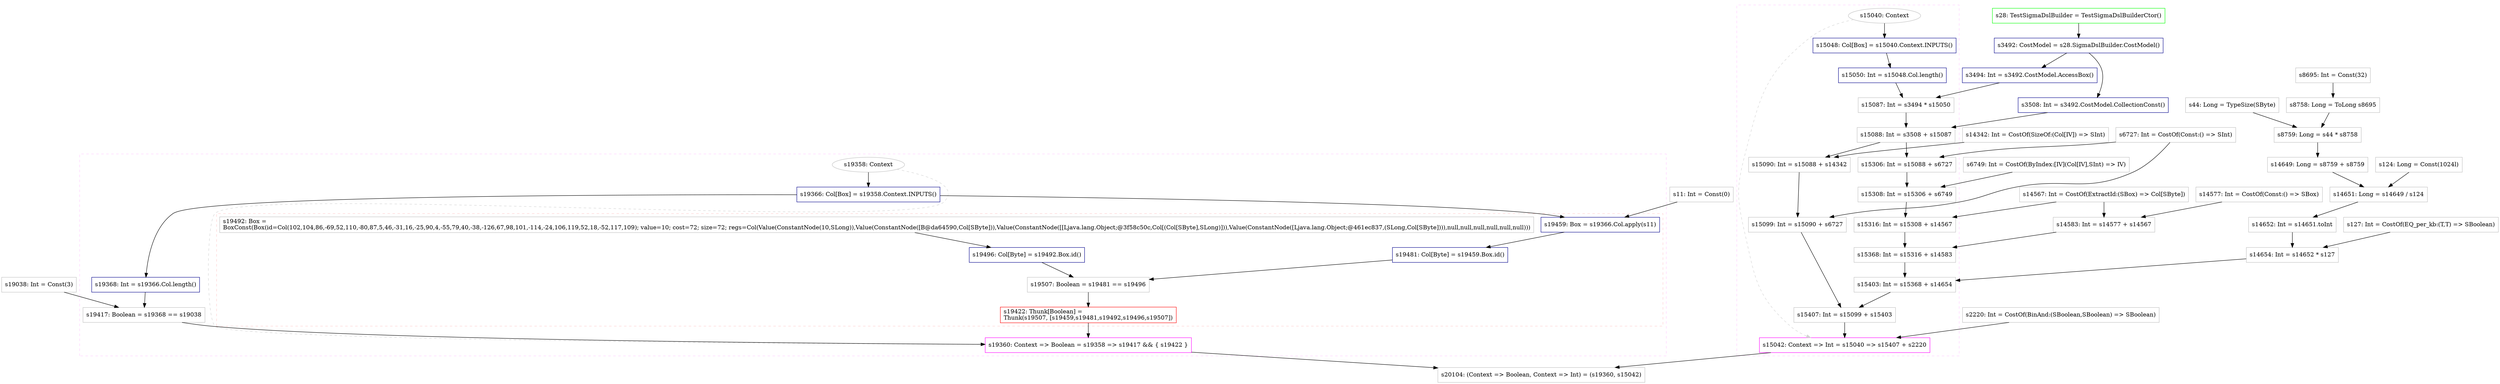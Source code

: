 digraph "prove_prop2" {
concentrate=true
node [style=filled, fillcolor=orangered]

"s19038" [
label="s19038: Int = Const(3)"
shape=box, color=gray, tooltip="s19038:Int", style=filled, fillcolor=white
]
"s11" [
label="s11: Int = Const(0)"
shape=box, color=gray, tooltip="s11:Int", style=filled, fillcolor=white
]
subgraph cluster_s19360 {
style=dashed; color="#FFCCFF"
"s19358" [
label="s19358: Context"
shape=oval, color=gray, tooltip="s19358:Context", style=filled, fillcolor=white
]
"s19360" [
label="s19360: Context => Boolean = s19358 => s19417 && { s19422 }"
shape=box, color=magenta, tooltip="s19360:Context => Boolean", style=filled, fillcolor=white
]
{rank=source; s19358}
"s19366" [
label="s19366: Col[Box] = s19358.Context.INPUTS()"
shape=box, color=darkblue, tooltip="s19366:Col[Box]", style=filled, fillcolor=white
]
"s19368" [
label="s19368: Int = s19366.Col.length()"
shape=box, color=darkblue, tooltip="s19368:Int", style=filled, fillcolor=white
]
"s19417" [
label="s19417: Boolean = s19368 == s19038"
shape=box, color=gray, tooltip="s19417:Boolean", style=filled, fillcolor=white
]
subgraph cluster_s19422 {
style=dashed; color="#FFCCCC"
"s19422" [
label="s19422: Thunk[Boolean] =\lThunk(s19507, [s19459,s19481,s19492,s19496,s19507])\l"
shape=box, color=red, tooltip="s19422:Thunk[Boolean]", style=filled, fillcolor=white
]
"s19459" [
label="s19459: Box = s19366.Col.apply(s11)"
shape=box, color=darkblue, tooltip="s19459:Box", style=filled, fillcolor=white
]
"s19481" [
label="s19481: Col[Byte] = s19459.Box.id()"
shape=box, color=darkblue, tooltip="s19481:Col[Byte]", style=filled, fillcolor=white
]
"s19492" [
label="s19492: Box =\lBoxConst(Box(id=Col(102,104,86,-69,52,110,-80,87,5,46,-31,16,-25,90,4,-55,79,40,-38,-126,67,98,101,-114,-24,106,119,52,18,-52,117,109); value=10; cost=72; size=72; regs=Col(Value(ConstantNode(10,SLong)),Value(ConstantNode([B@da64590,Col[SByte])),Value(ConstantNode([[Ljava.lang.Object;@3f58c50c,Col[(Col[SByte],SLong)])),Value(ConstantNode([Ljava.lang.Object;@461ec837,(SLong,Col[SByte]))),null,null,null,null,null,null)))\l"
shape=box, color=gray, tooltip="s19492:Box", style=filled, fillcolor=white
]
"s19496" [
label="s19496: Col[Byte] = s19492.Box.id()"
shape=box, color=darkblue, tooltip="s19496:Col[Byte]", style=filled, fillcolor=white
]
"s19507" [
label="s19507: Boolean = s19481 == s19496"
shape=box, color=gray, tooltip="s19507:Boolean", style=filled, fillcolor=white
]
{rank=sink; s19422}
}
{rank=sink; s19360}
}
"s6727" [
label="s6727: Int = CostOf(Const:() => SInt)"
shape=box, color=gray, tooltip="s6727:Int", style=filled, fillcolor=white
]
"s6749" [
label="s6749: Int = CostOf(ByIndex:[IV](Col[IV],SInt) => IV)"
shape=box, color=gray, tooltip="s6749:Int", style=filled, fillcolor=white
]
"s44" [
label="s44: Long = TypeSize(SByte)"
shape=box, color=gray, tooltip="s44:Long", style=filled, fillcolor=white
]
"s8695" [
label="s8695: Int = Const(32)"
shape=box, color=gray, tooltip="s8695:Int", style=filled, fillcolor=white
]
"s8758" [
label="s8758: Long = ToLong s8695"
shape=box, color=gray, tooltip="s8758:Long", style=filled, fillcolor=white
]
"s8759" [
label="s8759: Long = s44 * s8758"
shape=box, color=gray, tooltip="s8759:Long", style=filled, fillcolor=white
]
"s14649" [
label="s14649: Long = s8759 + s8759"
shape=box, color=gray, tooltip="s14649:Long", style=filled, fillcolor=white
]
"s124" [
label="s124: Long = Const(1024l)"
shape=box, color=gray, tooltip="s124:Long", style=filled, fillcolor=white
]
"s14651" [
label="s14651: Long = s14649 / s124"
shape=box, color=gray, tooltip="s14651:Long", style=filled, fillcolor=white
]
"s14652" [
label="s14652: Int = s14651.toInt"
shape=box, color=gray, tooltip="s14652:Int", style=filled, fillcolor=white
]
"s127" [
label="s127: Int = CostOf(EQ_per_kb:(T,T) => SBoolean)"
shape=box, color=gray, tooltip="s127:Int", style=filled, fillcolor=white
]
"s14654" [
label="s14654: Int = s14652 * s127"
shape=box, color=gray, tooltip="s14654:Int", style=filled, fillcolor=white
]
"s14342" [
label="s14342: Int = CostOf(SizeOf:(Col[IV]) => SInt)"
shape=box, color=gray, tooltip="s14342:Int", style=filled, fillcolor=white
]
"s28" [
label="s28: TestSigmaDslBuilder = TestSigmaDslBuilderCtor()"
shape=box, color=green, tooltip="s28:TestSigmaDslBuilder", style=filled, fillcolor=white
]
"s3492" [
label="s3492: CostModel = s28.SigmaDslBuilder.CostModel()"
shape=box, color=darkblue, tooltip="s3492:CostModel", style=filled, fillcolor=white
]
"s3508" [
label="s3508: Int = s3492.CostModel.CollectionConst()"
shape=box, color=darkblue, tooltip="s3508:Int", style=filled, fillcolor=white
]
"s2220" [
label="s2220: Int = CostOf(BinAnd:(SBoolean,SBoolean) => SBoolean)"
shape=box, color=gray, tooltip="s2220:Int", style=filled, fillcolor=white
]
"s14567" [
label="s14567: Int = CostOf(ExtractId:(SBox) => Col[SByte])"
shape=box, color=gray, tooltip="s14567:Int", style=filled, fillcolor=white
]
"s3494" [
label="s3494: Int = s3492.CostModel.AccessBox()"
shape=box, color=darkblue, tooltip="s3494:Int", style=filled, fillcolor=white
]
"s14577" [
label="s14577: Int = CostOf(Const:() => SBox)"
shape=box, color=gray, tooltip="s14577:Int", style=filled, fillcolor=white
]
"s14583" [
label="s14583: Int = s14577 + s14567"
shape=box, color=gray, tooltip="s14583:Int", style=filled, fillcolor=white
]
subgraph cluster_s15042 {
style=dashed; color="#FFCCFF"
"s15040" [
label="s15040: Context"
shape=oval, color=gray, tooltip="s15040:Context", style=filled, fillcolor=white
]
"s15042" [
label="s15042: Context => Int = s15040 => s15407 + s2220"
shape=box, color=magenta, tooltip="s15042:Context => Int", style=filled, fillcolor=white
]
{rank=source; s15040}
"s15048" [
label="s15048: Col[Box] = s15040.Context.INPUTS()"
shape=box, color=darkblue, tooltip="s15048:Col[Box]", style=filled, fillcolor=white
]
"s15050" [
label="s15050: Int = s15048.Col.length()"
shape=box, color=darkblue, tooltip="s15050:Int", style=filled, fillcolor=white
]
"s15087" [
label="s15087: Int = s3494 * s15050"
shape=box, color=gray, tooltip="s15087:Int", style=filled, fillcolor=white
]
"s15088" [
label="s15088: Int = s3508 + s15087"
shape=box, color=gray, tooltip="s15088:Int", style=filled, fillcolor=white
]
"s15090" [
label="s15090: Int = s15088 + s14342"
shape=box, color=gray, tooltip="s15090:Int", style=filled, fillcolor=white
]
"s15099" [
label="s15099: Int = s15090 + s6727"
shape=box, color=gray, tooltip="s15099:Int", style=filled, fillcolor=white
]
"s15306" [
label="s15306: Int = s15088 + s6727"
shape=box, color=gray, tooltip="s15306:Int", style=filled, fillcolor=white
]
"s15308" [
label="s15308: Int = s15306 + s6749"
shape=box, color=gray, tooltip="s15308:Int", style=filled, fillcolor=white
]
"s15316" [
label="s15316: Int = s15308 + s14567"
shape=box, color=gray, tooltip="s15316:Int", style=filled, fillcolor=white
]
"s15368" [
label="s15368: Int = s15316 + s14583"
shape=box, color=gray, tooltip="s15368:Int", style=filled, fillcolor=white
]
"s15403" [
label="s15403: Int = s15368 + s14654"
shape=box, color=gray, tooltip="s15403:Int", style=filled, fillcolor=white
]
"s15407" [
label="s15407: Int = s15099 + s15403"
shape=box, color=gray, tooltip="s15407:Int", style=filled, fillcolor=white
]
{rank=sink; s15042}
}
"s20104" [
label="s20104: (Context => Boolean, Context => Int) = (s19360, s15042)"
shape=box, color=gray, tooltip="s20104:(Context => Boolean, Context => Int)", style=filled, fillcolor=white
]
"s19459" -> "s19481" [style=solid]
"s15368" -> "s15403" [style=solid]
"s14654" -> "s15403" [style=solid]
"s3494" -> "s15087" [style=solid]
"s15050" -> "s15087" [style=solid]
"s15088" -> "s15306" [style=solid]
"s6727" -> "s15306" [style=solid]
"s44" -> "s8759" [style=solid]
"s8758" -> "s8759" [style=solid]
"s19360" -> "s20104" [style=solid]
"s15042" -> "s20104" [style=solid]
"s14652" -> "s14654" [style=solid]
"s127" -> "s14654" [style=solid]
"s14651" -> "s14652" [style=solid]
"s28" -> "s3492" [style=solid]
"s19481" -> "s19507" [style=solid]
"s19496" -> "s19507" [style=solid]
"s19507" -> "s19422" [style=solid]
"s15099" -> "s15407" [style=solid]
"s15403" -> "s15407" [style=solid]
"s15048" -> "s15050" [style=solid]
"s15316" -> "s15368" [style=solid]
"s14583" -> "s15368" [style=solid]
"s8759" -> "s14649" [style=solid]
"s8759" -> "s14649" [style=solid]
"s19366" -> "s19459" [style=solid]
"s11" -> "s19459" [style=solid]
"s19358" -> "s19366" [style=solid]
"s15040" -> "s15042" [style=dashed, color=lightgray, weight=0]
"s15407" -> "s15042" [style=solid]
"s2220" -> "s15042" [style=solid]
"s3492" -> "s3508" [style=solid]
"s19368" -> "s19417" [style=solid]
"s19038" -> "s19417" [style=solid]
"s15308" -> "s15316" [style=solid]
"s14567" -> "s15316" [style=solid]
"s15040" -> "s15048" [style=solid]
"s15088" -> "s15090" [style=solid]
"s14342" -> "s15090" [style=solid]
"s15306" -> "s15308" [style=solid]
"s6749" -> "s15308" [style=solid]
"s15090" -> "s15099" [style=solid]
"s6727" -> "s15099" [style=solid]
"s3508" -> "s15088" [style=solid]
"s15087" -> "s15088" [style=solid]
"s19366" -> "s19368" [style=solid]
"s19358" -> "s19360" [style=dashed, color=lightgray, weight=0]
"s19417" -> "s19360" [style=solid]
"s19422" -> "s19360" [style=solid]
"s14649" -> "s14651" [style=solid]
"s124" -> "s14651" [style=solid]
"s8695" -> "s8758" [style=solid]
"s3492" -> "s3494" [style=solid]
"s19492" -> "s19496" [style=solid]
"s14577" -> "s14583" [style=solid]
"s14567" -> "s14583" [style=solid]
}
